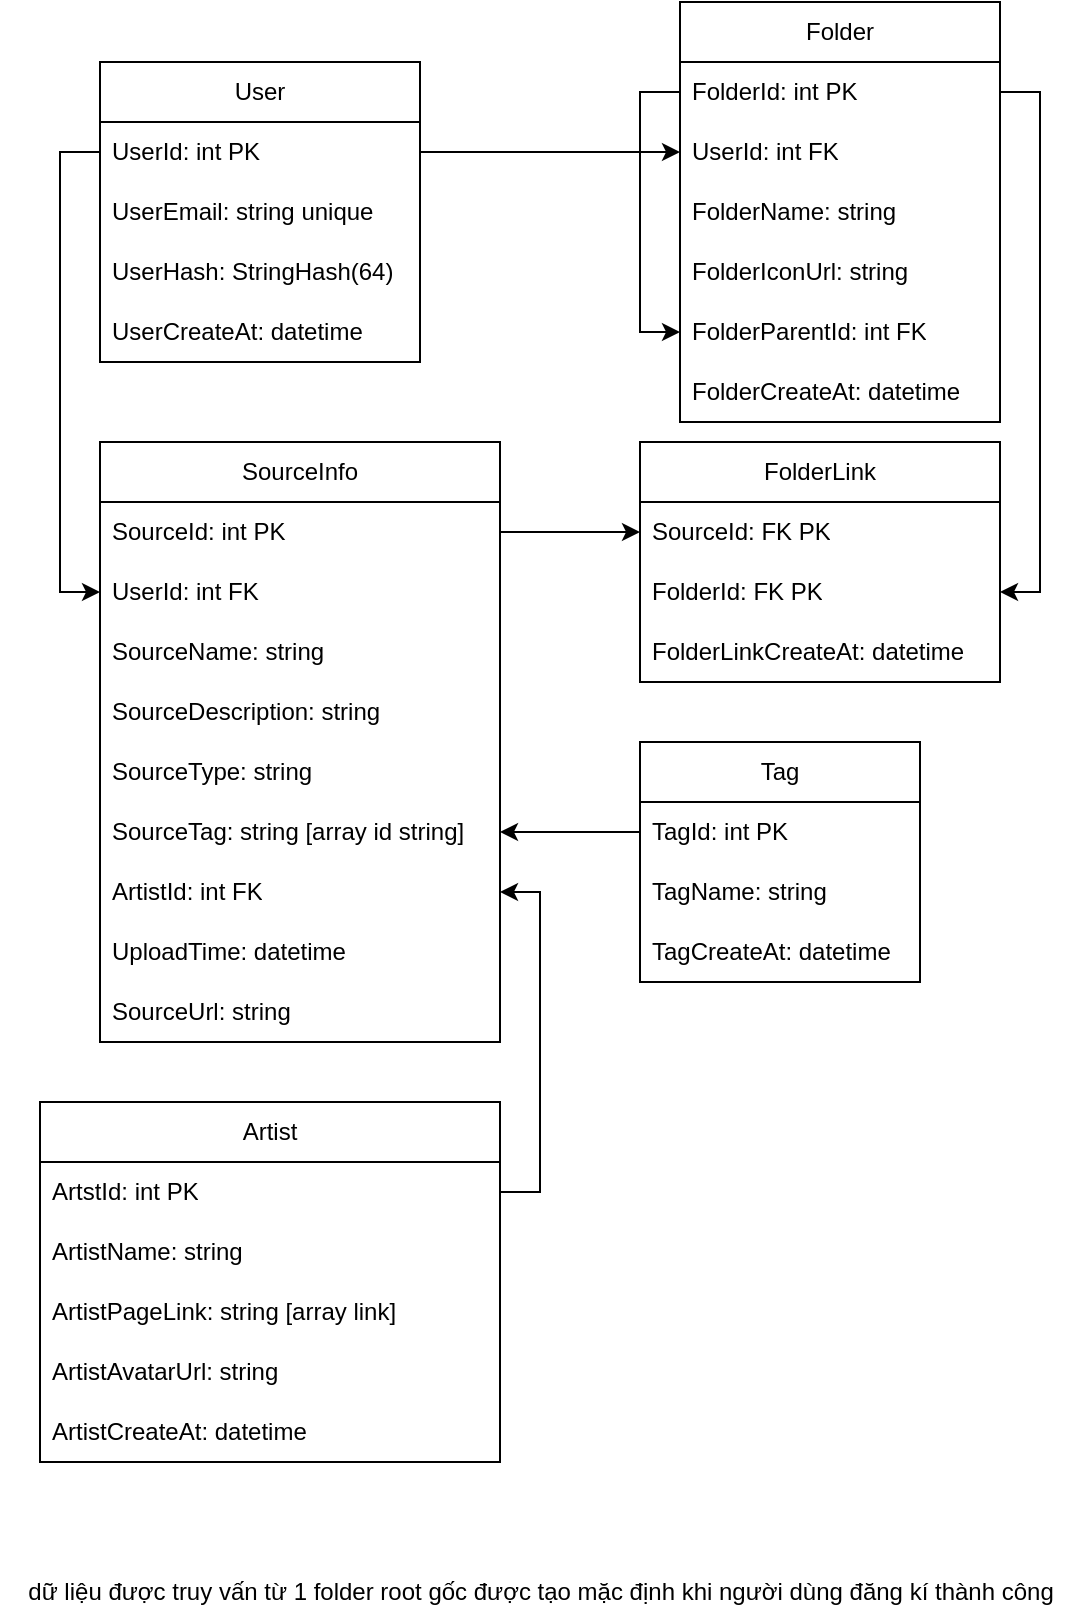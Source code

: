 <mxfile version="25.0.1">
  <diagram id="C5RBs43oDa-KdzZeNtuy" name="Page-1">
    <mxGraphModel dx="757" dy="566" grid="1" gridSize="10" guides="1" tooltips="1" connect="1" arrows="1" fold="1" page="1" pageScale="1" pageWidth="827" pageHeight="1169" math="0" shadow="0">
      <root>
        <mxCell id="WIyWlLk6GJQsqaUBKTNV-0" />
        <mxCell id="WIyWlLk6GJQsqaUBKTNV-1" parent="WIyWlLk6GJQsqaUBKTNV-0" />
        <mxCell id="OOIbLz8OyVuMlJZ-xVkk-0" value="SourceInfo" style="swimlane;fontStyle=0;childLayout=stackLayout;horizontal=1;startSize=30;horizontalStack=0;resizeParent=1;resizeParentMax=0;resizeLast=0;collapsible=1;marginBottom=0;whiteSpace=wrap;html=1;" parent="WIyWlLk6GJQsqaUBKTNV-1" vertex="1">
          <mxGeometry x="260" y="360" width="200" height="300" as="geometry" />
        </mxCell>
        <mxCell id="OOIbLz8OyVuMlJZ-xVkk-1" value="SourceId: int PK" style="text;strokeColor=none;fillColor=none;align=left;verticalAlign=middle;spacingLeft=4;spacingRight=4;overflow=hidden;points=[[0,0.5],[1,0.5]];portConstraint=eastwest;rotatable=0;whiteSpace=wrap;html=1;" parent="OOIbLz8OyVuMlJZ-xVkk-0" vertex="1">
          <mxGeometry y="30" width="200" height="30" as="geometry" />
        </mxCell>
        <mxCell id="OOIbLz8OyVuMlJZ-xVkk-17" value="UserId: int FK&lt;span style=&quot;background-color: initial;&quot;&gt;&amp;nbsp;&lt;/span&gt;" style="text;strokeColor=none;fillColor=none;align=left;verticalAlign=middle;spacingLeft=4;spacingRight=4;overflow=hidden;points=[[0,0.5],[1,0.5]];portConstraint=eastwest;rotatable=0;whiteSpace=wrap;html=1;" parent="OOIbLz8OyVuMlJZ-xVkk-0" vertex="1">
          <mxGeometry y="60" width="200" height="30" as="geometry" />
        </mxCell>
        <mxCell id="OOIbLz8OyVuMlJZ-xVkk-2" value="SourceName: string" style="text;strokeColor=none;fillColor=none;align=left;verticalAlign=middle;spacingLeft=4;spacingRight=4;overflow=hidden;points=[[0,0.5],[1,0.5]];portConstraint=eastwest;rotatable=0;whiteSpace=wrap;html=1;" parent="OOIbLz8OyVuMlJZ-xVkk-0" vertex="1">
          <mxGeometry y="90" width="200" height="30" as="geometry" />
        </mxCell>
        <mxCell id="OOIbLz8OyVuMlJZ-xVkk-4" value="SourceDescription: string" style="text;strokeColor=none;fillColor=none;align=left;verticalAlign=middle;spacingLeft=4;spacingRight=4;overflow=hidden;points=[[0,0.5],[1,0.5]];portConstraint=eastwest;rotatable=0;whiteSpace=wrap;html=1;" parent="OOIbLz8OyVuMlJZ-xVkk-0" vertex="1">
          <mxGeometry y="120" width="200" height="30" as="geometry" />
        </mxCell>
        <mxCell id="OOIbLz8OyVuMlJZ-xVkk-3" value="SourceType: string" style="text;strokeColor=none;fillColor=none;align=left;verticalAlign=middle;spacingLeft=4;spacingRight=4;overflow=hidden;points=[[0,0.5],[1,0.5]];portConstraint=eastwest;rotatable=0;whiteSpace=wrap;html=1;" parent="OOIbLz8OyVuMlJZ-xVkk-0" vertex="1">
          <mxGeometry y="150" width="200" height="30" as="geometry" />
        </mxCell>
        <mxCell id="6EP42e3XViWI8GlAmRfw-4" value="SourceTag: string [array id string]" style="text;strokeColor=none;fillColor=none;align=left;verticalAlign=middle;spacingLeft=4;spacingRight=4;overflow=hidden;points=[[0,0.5],[1,0.5]];portConstraint=eastwest;rotatable=0;whiteSpace=wrap;html=1;" vertex="1" parent="OOIbLz8OyVuMlJZ-xVkk-0">
          <mxGeometry y="180" width="200" height="30" as="geometry" />
        </mxCell>
        <mxCell id="6EP42e3XViWI8GlAmRfw-17" value="ArtistId: int FK" style="text;strokeColor=none;fillColor=none;align=left;verticalAlign=middle;spacingLeft=4;spacingRight=4;overflow=hidden;points=[[0,0.5],[1,0.5]];portConstraint=eastwest;rotatable=0;whiteSpace=wrap;html=1;" vertex="1" parent="OOIbLz8OyVuMlJZ-xVkk-0">
          <mxGeometry y="210" width="200" height="30" as="geometry" />
        </mxCell>
        <mxCell id="OOIbLz8OyVuMlJZ-xVkk-5" value="UploadTime: datetime" style="text;strokeColor=none;fillColor=none;align=left;verticalAlign=middle;spacingLeft=4;spacingRight=4;overflow=hidden;points=[[0,0.5],[1,0.5]];portConstraint=eastwest;rotatable=0;whiteSpace=wrap;html=1;" parent="OOIbLz8OyVuMlJZ-xVkk-0" vertex="1">
          <mxGeometry y="240" width="200" height="30" as="geometry" />
        </mxCell>
        <mxCell id="OOIbLz8OyVuMlJZ-xVkk-6" value="SourceUrl: string" style="text;strokeColor=none;fillColor=none;align=left;verticalAlign=middle;spacingLeft=4;spacingRight=4;overflow=hidden;points=[[0,0.5],[1,0.5]];portConstraint=eastwest;rotatable=0;whiteSpace=wrap;html=1;" parent="OOIbLz8OyVuMlJZ-xVkk-0" vertex="1">
          <mxGeometry y="270" width="200" height="30" as="geometry" />
        </mxCell>
        <mxCell id="OOIbLz8OyVuMlJZ-xVkk-7" value="Folder" style="swimlane;fontStyle=0;childLayout=stackLayout;horizontal=1;startSize=30;horizontalStack=0;resizeParent=1;resizeParentMax=0;resizeLast=0;collapsible=1;marginBottom=0;whiteSpace=wrap;html=1;" parent="WIyWlLk6GJQsqaUBKTNV-1" vertex="1">
          <mxGeometry x="550" y="140" width="160" height="210" as="geometry" />
        </mxCell>
        <mxCell id="2nf47idfggL1OKULvmYL-12" style="edgeStyle=orthogonalEdgeStyle;rounded=0;orthogonalLoop=1;jettySize=auto;html=1;entryX=0;entryY=0.5;entryDx=0;entryDy=0;" parent="OOIbLz8OyVuMlJZ-xVkk-7" source="OOIbLz8OyVuMlJZ-xVkk-8" target="2nf47idfggL1OKULvmYL-7" edge="1">
          <mxGeometry relative="1" as="geometry" />
        </mxCell>
        <mxCell id="OOIbLz8OyVuMlJZ-xVkk-8" value="FolderId: int PK" style="text;strokeColor=none;fillColor=none;align=left;verticalAlign=middle;spacingLeft=4;spacingRight=4;overflow=hidden;points=[[0,0.5],[1,0.5]];portConstraint=eastwest;rotatable=0;whiteSpace=wrap;html=1;" parent="OOIbLz8OyVuMlJZ-xVkk-7" vertex="1">
          <mxGeometry y="30" width="160" height="30" as="geometry" />
        </mxCell>
        <mxCell id="OOIbLz8OyVuMlJZ-xVkk-27" value="UserId: int FK" style="text;strokeColor=none;fillColor=none;align=left;verticalAlign=middle;spacingLeft=4;spacingRight=4;overflow=hidden;points=[[0,0.5],[1,0.5]];portConstraint=eastwest;rotatable=0;whiteSpace=wrap;html=1;" parent="OOIbLz8OyVuMlJZ-xVkk-7" vertex="1">
          <mxGeometry y="60" width="160" height="30" as="geometry" />
        </mxCell>
        <mxCell id="OOIbLz8OyVuMlJZ-xVkk-9" value="FolderName: string" style="text;strokeColor=none;fillColor=none;align=left;verticalAlign=middle;spacingLeft=4;spacingRight=4;overflow=hidden;points=[[0,0.5],[1,0.5]];portConstraint=eastwest;rotatable=0;whiteSpace=wrap;html=1;" parent="OOIbLz8OyVuMlJZ-xVkk-7" vertex="1">
          <mxGeometry y="90" width="160" height="30" as="geometry" />
        </mxCell>
        <mxCell id="OOIbLz8OyVuMlJZ-xVkk-10" value="FolderIconUrl: string" style="text;strokeColor=none;fillColor=none;align=left;verticalAlign=middle;spacingLeft=4;spacingRight=4;overflow=hidden;points=[[0,0.5],[1,0.5]];portConstraint=eastwest;rotatable=0;whiteSpace=wrap;html=1;" parent="OOIbLz8OyVuMlJZ-xVkk-7" vertex="1">
          <mxGeometry y="120" width="160" height="30" as="geometry" />
        </mxCell>
        <mxCell id="2nf47idfggL1OKULvmYL-7" value="FolderParentId: int FK" style="text;strokeColor=none;fillColor=none;align=left;verticalAlign=middle;spacingLeft=4;spacingRight=4;overflow=hidden;points=[[0,0.5],[1,0.5]];portConstraint=eastwest;rotatable=0;whiteSpace=wrap;html=1;" parent="OOIbLz8OyVuMlJZ-xVkk-7" vertex="1">
          <mxGeometry y="150" width="160" height="30" as="geometry" />
        </mxCell>
        <mxCell id="2nf47idfggL1OKULvmYL-5" value="FolderCreateAt: datetime" style="text;strokeColor=none;fillColor=none;align=left;verticalAlign=middle;spacingLeft=4;spacingRight=4;overflow=hidden;points=[[0,0.5],[1,0.5]];portConstraint=eastwest;rotatable=0;whiteSpace=wrap;html=1;" parent="OOIbLz8OyVuMlJZ-xVkk-7" vertex="1">
          <mxGeometry y="180" width="160" height="30" as="geometry" />
        </mxCell>
        <mxCell id="OOIbLz8OyVuMlJZ-xVkk-11" value="FolderLink" style="swimlane;fontStyle=0;childLayout=stackLayout;horizontal=1;startSize=30;horizontalStack=0;resizeParent=1;resizeParentMax=0;resizeLast=0;collapsible=1;marginBottom=0;whiteSpace=wrap;html=1;" parent="WIyWlLk6GJQsqaUBKTNV-1" vertex="1">
          <mxGeometry x="530" y="360" width="180" height="120" as="geometry" />
        </mxCell>
        <mxCell id="OOIbLz8OyVuMlJZ-xVkk-13" value="SourceId: FK PK" style="text;strokeColor=none;fillColor=none;align=left;verticalAlign=middle;spacingLeft=4;spacingRight=4;overflow=hidden;points=[[0,0.5],[1,0.5]];portConstraint=eastwest;rotatable=0;whiteSpace=wrap;html=1;" parent="OOIbLz8OyVuMlJZ-xVkk-11" vertex="1">
          <mxGeometry y="30" width="180" height="30" as="geometry" />
        </mxCell>
        <mxCell id="OOIbLz8OyVuMlJZ-xVkk-14" value="FolderId: FK PK" style="text;strokeColor=none;fillColor=none;align=left;verticalAlign=middle;spacingLeft=4;spacingRight=4;overflow=hidden;points=[[0,0.5],[1,0.5]];portConstraint=eastwest;rotatable=0;whiteSpace=wrap;html=1;" parent="OOIbLz8OyVuMlJZ-xVkk-11" vertex="1">
          <mxGeometry y="60" width="180" height="30" as="geometry" />
        </mxCell>
        <mxCell id="OOIbLz8OyVuMlJZ-xVkk-16" value="FolderLinkCreateAt: datetime" style="text;strokeColor=none;fillColor=none;align=left;verticalAlign=middle;spacingLeft=4;spacingRight=4;overflow=hidden;points=[[0,0.5],[1,0.5]];portConstraint=eastwest;rotatable=0;whiteSpace=wrap;html=1;" parent="OOIbLz8OyVuMlJZ-xVkk-11" vertex="1">
          <mxGeometry y="90" width="180" height="30" as="geometry" />
        </mxCell>
        <mxCell id="OOIbLz8OyVuMlJZ-xVkk-18" value="User" style="swimlane;fontStyle=0;childLayout=stackLayout;horizontal=1;startSize=30;horizontalStack=0;resizeParent=1;resizeParentMax=0;resizeLast=0;collapsible=1;marginBottom=0;whiteSpace=wrap;html=1;" parent="WIyWlLk6GJQsqaUBKTNV-1" vertex="1">
          <mxGeometry x="260" y="170" width="160" height="150" as="geometry" />
        </mxCell>
        <mxCell id="OOIbLz8OyVuMlJZ-xVkk-19" value="UserId: int PK" style="text;strokeColor=none;fillColor=none;align=left;verticalAlign=middle;spacingLeft=4;spacingRight=4;overflow=hidden;points=[[0,0.5],[1,0.5]];portConstraint=eastwest;rotatable=0;whiteSpace=wrap;html=1;" parent="OOIbLz8OyVuMlJZ-xVkk-18" vertex="1">
          <mxGeometry y="30" width="160" height="30" as="geometry" />
        </mxCell>
        <mxCell id="OOIbLz8OyVuMlJZ-xVkk-20" value="UserEmail: string unique" style="text;strokeColor=none;fillColor=none;align=left;verticalAlign=middle;spacingLeft=4;spacingRight=4;overflow=hidden;points=[[0,0.5],[1,0.5]];portConstraint=eastwest;rotatable=0;whiteSpace=wrap;html=1;" parent="OOIbLz8OyVuMlJZ-xVkk-18" vertex="1">
          <mxGeometry y="60" width="160" height="30" as="geometry" />
        </mxCell>
        <mxCell id="OOIbLz8OyVuMlJZ-xVkk-21" value="UserHash: StringHash(64)" style="text;strokeColor=none;fillColor=none;align=left;verticalAlign=middle;spacingLeft=4;spacingRight=4;overflow=hidden;points=[[0,0.5],[1,0.5]];portConstraint=eastwest;rotatable=0;whiteSpace=wrap;html=1;" parent="OOIbLz8OyVuMlJZ-xVkk-18" vertex="1">
          <mxGeometry y="90" width="160" height="30" as="geometry" />
        </mxCell>
        <mxCell id="OOIbLz8OyVuMlJZ-xVkk-22" value="UserCreateAt: datetime" style="text;strokeColor=none;fillColor=none;align=left;verticalAlign=middle;spacingLeft=4;spacingRight=4;overflow=hidden;points=[[0,0.5],[1,0.5]];portConstraint=eastwest;rotatable=0;whiteSpace=wrap;html=1;" parent="OOIbLz8OyVuMlJZ-xVkk-18" vertex="1">
          <mxGeometry y="120" width="160" height="30" as="geometry" />
        </mxCell>
        <mxCell id="OOIbLz8OyVuMlJZ-xVkk-26" style="edgeStyle=orthogonalEdgeStyle;rounded=0;orthogonalLoop=1;jettySize=auto;html=1;entryX=0;entryY=0.5;entryDx=0;entryDy=0;exitX=0;exitY=0.5;exitDx=0;exitDy=0;" parent="WIyWlLk6GJQsqaUBKTNV-1" source="OOIbLz8OyVuMlJZ-xVkk-19" target="OOIbLz8OyVuMlJZ-xVkk-17" edge="1">
          <mxGeometry relative="1" as="geometry" />
        </mxCell>
        <mxCell id="OOIbLz8OyVuMlJZ-xVkk-28" style="edgeStyle=orthogonalEdgeStyle;rounded=0;orthogonalLoop=1;jettySize=auto;html=1;entryX=0;entryY=0.5;entryDx=0;entryDy=0;" parent="WIyWlLk6GJQsqaUBKTNV-1" source="OOIbLz8OyVuMlJZ-xVkk-19" target="OOIbLz8OyVuMlJZ-xVkk-27" edge="1">
          <mxGeometry relative="1" as="geometry" />
        </mxCell>
        <mxCell id="OOIbLz8OyVuMlJZ-xVkk-31" style="edgeStyle=orthogonalEdgeStyle;rounded=0;orthogonalLoop=1;jettySize=auto;html=1;exitX=1;exitY=0.5;exitDx=0;exitDy=0;" parent="WIyWlLk6GJQsqaUBKTNV-1" source="OOIbLz8OyVuMlJZ-xVkk-8" target="OOIbLz8OyVuMlJZ-xVkk-14" edge="1">
          <mxGeometry relative="1" as="geometry" />
        </mxCell>
        <mxCell id="OOIbLz8OyVuMlJZ-xVkk-32" style="edgeStyle=orthogonalEdgeStyle;rounded=0;orthogonalLoop=1;jettySize=auto;html=1;entryX=0;entryY=0.5;entryDx=0;entryDy=0;" parent="WIyWlLk6GJQsqaUBKTNV-1" source="OOIbLz8OyVuMlJZ-xVkk-1" target="OOIbLz8OyVuMlJZ-xVkk-13" edge="1">
          <mxGeometry relative="1" as="geometry" />
        </mxCell>
        <mxCell id="6EP42e3XViWI8GlAmRfw-0" value="Tag" style="swimlane;fontStyle=0;childLayout=stackLayout;horizontal=1;startSize=30;horizontalStack=0;resizeParent=1;resizeParentMax=0;resizeLast=0;collapsible=1;marginBottom=0;whiteSpace=wrap;html=1;" vertex="1" parent="WIyWlLk6GJQsqaUBKTNV-1">
          <mxGeometry x="530" y="510" width="140" height="120" as="geometry" />
        </mxCell>
        <mxCell id="6EP42e3XViWI8GlAmRfw-1" value="TagId: int PK" style="text;strokeColor=none;fillColor=none;align=left;verticalAlign=middle;spacingLeft=4;spacingRight=4;overflow=hidden;points=[[0,0.5],[1,0.5]];portConstraint=eastwest;rotatable=0;whiteSpace=wrap;html=1;" vertex="1" parent="6EP42e3XViWI8GlAmRfw-0">
          <mxGeometry y="30" width="140" height="30" as="geometry" />
        </mxCell>
        <mxCell id="6EP42e3XViWI8GlAmRfw-2" value="TagName: string" style="text;strokeColor=none;fillColor=none;align=left;verticalAlign=middle;spacingLeft=4;spacingRight=4;overflow=hidden;points=[[0,0.5],[1,0.5]];portConstraint=eastwest;rotatable=0;whiteSpace=wrap;html=1;" vertex="1" parent="6EP42e3XViWI8GlAmRfw-0">
          <mxGeometry y="60" width="140" height="30" as="geometry" />
        </mxCell>
        <mxCell id="6EP42e3XViWI8GlAmRfw-3" value="TagCreateAt: datetime" style="text;strokeColor=none;fillColor=none;align=left;verticalAlign=middle;spacingLeft=4;spacingRight=4;overflow=hidden;points=[[0,0.5],[1,0.5]];portConstraint=eastwest;rotatable=0;whiteSpace=wrap;html=1;" vertex="1" parent="6EP42e3XViWI8GlAmRfw-0">
          <mxGeometry y="90" width="140" height="30" as="geometry" />
        </mxCell>
        <mxCell id="6EP42e3XViWI8GlAmRfw-7" style="edgeStyle=orthogonalEdgeStyle;rounded=0;orthogonalLoop=1;jettySize=auto;html=1;" edge="1" parent="WIyWlLk6GJQsqaUBKTNV-1" source="6EP42e3XViWI8GlAmRfw-1" target="6EP42e3XViWI8GlAmRfw-4">
          <mxGeometry relative="1" as="geometry" />
        </mxCell>
        <mxCell id="6EP42e3XViWI8GlAmRfw-18" value="Artist" style="swimlane;fontStyle=0;childLayout=stackLayout;horizontal=1;startSize=30;horizontalStack=0;resizeParent=1;resizeParentMax=0;resizeLast=0;collapsible=1;marginBottom=0;whiteSpace=wrap;html=1;" vertex="1" parent="WIyWlLk6GJQsqaUBKTNV-1">
          <mxGeometry x="230" y="690" width="230" height="180" as="geometry" />
        </mxCell>
        <mxCell id="6EP42e3XViWI8GlAmRfw-19" value="ArtstId: int PK" style="text;strokeColor=none;fillColor=none;align=left;verticalAlign=middle;spacingLeft=4;spacingRight=4;overflow=hidden;points=[[0,0.5],[1,0.5]];portConstraint=eastwest;rotatable=0;whiteSpace=wrap;html=1;" vertex="1" parent="6EP42e3XViWI8GlAmRfw-18">
          <mxGeometry y="30" width="230" height="30" as="geometry" />
        </mxCell>
        <mxCell id="6EP42e3XViWI8GlAmRfw-20" value="ArtistName: string" style="text;strokeColor=none;fillColor=none;align=left;verticalAlign=middle;spacingLeft=4;spacingRight=4;overflow=hidden;points=[[0,0.5],[1,0.5]];portConstraint=eastwest;rotatable=0;whiteSpace=wrap;html=1;" vertex="1" parent="6EP42e3XViWI8GlAmRfw-18">
          <mxGeometry y="60" width="230" height="30" as="geometry" />
        </mxCell>
        <mxCell id="6EP42e3XViWI8GlAmRfw-21" value="ArtistPageLink: string [array link]" style="text;strokeColor=none;fillColor=none;align=left;verticalAlign=middle;spacingLeft=4;spacingRight=4;overflow=hidden;points=[[0,0.5],[1,0.5]];portConstraint=eastwest;rotatable=0;whiteSpace=wrap;html=1;" vertex="1" parent="6EP42e3XViWI8GlAmRfw-18">
          <mxGeometry y="90" width="230" height="30" as="geometry" />
        </mxCell>
        <mxCell id="6EP42e3XViWI8GlAmRfw-22" value="ArtistAvatarUrl: string" style="text;strokeColor=none;fillColor=none;align=left;verticalAlign=middle;spacingLeft=4;spacingRight=4;overflow=hidden;points=[[0,0.5],[1,0.5]];portConstraint=eastwest;rotatable=0;whiteSpace=wrap;html=1;" vertex="1" parent="6EP42e3XViWI8GlAmRfw-18">
          <mxGeometry y="120" width="230" height="30" as="geometry" />
        </mxCell>
        <mxCell id="6EP42e3XViWI8GlAmRfw-23" value="ArtistCreateAt: datetime" style="text;strokeColor=none;fillColor=none;align=left;verticalAlign=middle;spacingLeft=4;spacingRight=4;overflow=hidden;points=[[0,0.5],[1,0.5]];portConstraint=eastwest;rotatable=0;whiteSpace=wrap;html=1;" vertex="1" parent="6EP42e3XViWI8GlAmRfw-18">
          <mxGeometry y="150" width="230" height="30" as="geometry" />
        </mxCell>
        <mxCell id="6EP42e3XViWI8GlAmRfw-24" style="edgeStyle=orthogonalEdgeStyle;rounded=0;orthogonalLoop=1;jettySize=auto;html=1;entryX=1;entryY=0.5;entryDx=0;entryDy=0;" edge="1" parent="WIyWlLk6GJQsqaUBKTNV-1" source="6EP42e3XViWI8GlAmRfw-19" target="6EP42e3XViWI8GlAmRfw-17">
          <mxGeometry relative="1" as="geometry" />
        </mxCell>
        <mxCell id="6EP42e3XViWI8GlAmRfw-26" value="dữ liệu được truy vấn từ 1 folder root gốc được tạo mặc định khi người dùng đăng kí thành công" style="text;html=1;align=center;verticalAlign=middle;resizable=0;points=[];autosize=1;strokeColor=none;fillColor=none;" vertex="1" parent="WIyWlLk6GJQsqaUBKTNV-1">
          <mxGeometry x="210" y="920" width="540" height="30" as="geometry" />
        </mxCell>
      </root>
    </mxGraphModel>
  </diagram>
</mxfile>
